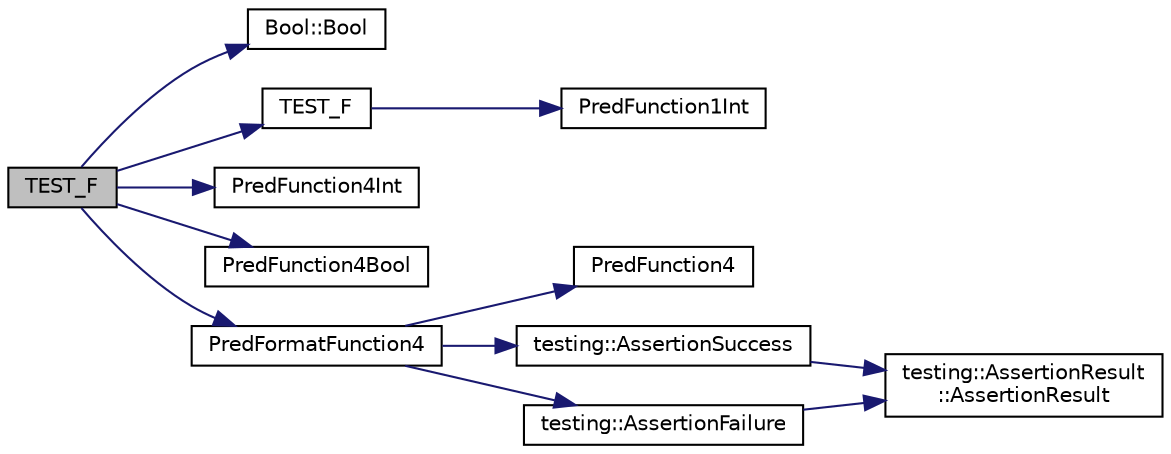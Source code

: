 digraph "TEST_F"
{
  edge [fontname="Helvetica",fontsize="10",labelfontname="Helvetica",labelfontsize="10"];
  node [fontname="Helvetica",fontsize="10",shape=record];
  rankdir="LR";
  Node218 [label="TEST_F",height=0.2,width=0.4,color="black", fillcolor="grey75", style="filled", fontcolor="black"];
  Node218 -> Node219 [color="midnightblue",fontsize="10",style="solid",fontname="Helvetica"];
  Node219 [label="Bool::Bool",height=0.2,width=0.4,color="black", fillcolor="white", style="filled",URL="$d8/da3/struct_bool.html#a03dfd4851b13abb29414887fcada7fca"];
  Node218 -> Node220 [color="midnightblue",fontsize="10",style="solid",fontname="Helvetica"];
  Node220 [label="TEST_F",height=0.2,width=0.4,color="black", fillcolor="white", style="filled",URL="$da/d85/gtest__pred__impl__unittest_8cc.html#acf6422eca13944f695085fc6c7527748"];
  Node220 -> Node221 [color="midnightblue",fontsize="10",style="solid",fontname="Helvetica"];
  Node221 [label="PredFunction1Int",height=0.2,width=0.4,color="black", fillcolor="white", style="filled",URL="$da/d85/gtest__pred__impl__unittest_8cc.html#a0cfa23f9b62be9c5bf65d0971510bac5"];
  Node218 -> Node222 [color="midnightblue",fontsize="10",style="solid",fontname="Helvetica"];
  Node222 [label="PredFunction4Int",height=0.2,width=0.4,color="black", fillcolor="white", style="filled",URL="$da/d85/gtest__pred__impl__unittest_8cc.html#a105a045112a34fb2b65360c0d5daf81e"];
  Node218 -> Node223 [color="midnightblue",fontsize="10",style="solid",fontname="Helvetica"];
  Node223 [label="PredFunction4Bool",height=0.2,width=0.4,color="black", fillcolor="white", style="filled",URL="$da/d85/gtest__pred__impl__unittest_8cc.html#a5d842d3bce2d16793299e77d1cb5c980"];
  Node218 -> Node224 [color="midnightblue",fontsize="10",style="solid",fontname="Helvetica"];
  Node224 [label="PredFormatFunction4",height=0.2,width=0.4,color="black", fillcolor="white", style="filled",URL="$da/d85/gtest__pred__impl__unittest_8cc.html#a9fbd4c3333dcc98c0cfee19ce28bc2b1"];
  Node224 -> Node225 [color="midnightblue",fontsize="10",style="solid",fontname="Helvetica"];
  Node225 [label="PredFunction4",height=0.2,width=0.4,color="black", fillcolor="white", style="filled",URL="$da/d85/gtest__pred__impl__unittest_8cc.html#a69db8bec40f25365dbd42dbe6c3319fe"];
  Node224 -> Node226 [color="midnightblue",fontsize="10",style="solid",fontname="Helvetica"];
  Node226 [label="testing::AssertionSuccess",height=0.2,width=0.4,color="black", fillcolor="white", style="filled",URL="$d0/d75/namespacetesting.html#ac1d0baedb17286c5c6c87bd1a45da8ac"];
  Node226 -> Node227 [color="midnightblue",fontsize="10",style="solid",fontname="Helvetica"];
  Node227 [label="testing::AssertionResult\l::AssertionResult",height=0.2,width=0.4,color="black", fillcolor="white", style="filled",URL="$d5/dec/classtesting_1_1_assertion_result.html#a27788116f03f90aec4daf592fd809ead"];
  Node224 -> Node228 [color="midnightblue",fontsize="10",style="solid",fontname="Helvetica"];
  Node228 [label="testing::AssertionFailure",height=0.2,width=0.4,color="black", fillcolor="white", style="filled",URL="$d0/d75/namespacetesting.html#a75cb789614cb1c28c34627a4a3c053df"];
  Node228 -> Node227 [color="midnightblue",fontsize="10",style="solid",fontname="Helvetica"];
}
